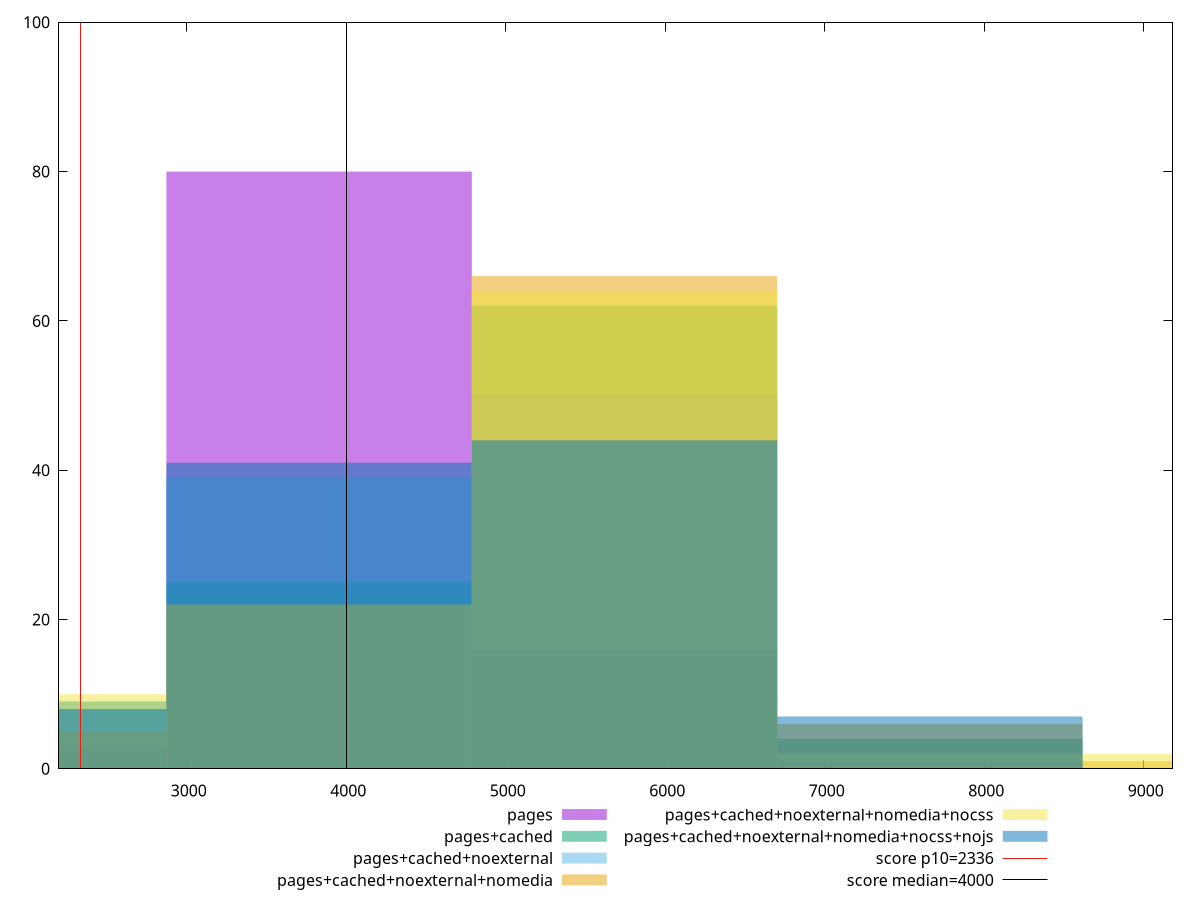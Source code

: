 reset

$pages <<EOF
5744.676054857316 16
3829.7840365715438 80
7659.5680731430875 1
1914.8920182857719 3
EOF

$pagesCached <<EOF
5744.676054857316 62
1914.8920182857719 9
3829.7840365715438 25
7659.5680731430875 4
EOF

$pagesCachedNoexternal <<EOF
5744.676054857316 50
3829.7840365715438 39
1914.8920182857719 9
7659.5680731430875 2
EOF

$pagesCachedNoexternalNomedia <<EOF
5744.676054857316 66
3829.7840365715438 22
7659.5680731430875 6
9574.46009142886 1
1914.8920182857719 5
EOF

$pagesCachedNoexternalNomediaNocss <<EOF
5744.676054857316 64
3829.7840365715438 22
1914.8920182857719 10
7659.5680731430875 2
9574.46009142886 2
EOF

$pagesCachedNoexternalNomediaNocssNojs <<EOF
5744.676054857316 44
3829.7840365715438 41
1914.8920182857719 8
7659.5680731430875 7
EOF

set key outside below
set boxwidth 1914.8920182857719
set xrange [2198.8225:9180.902999999998]
set yrange [0:100]
set trange [0:100]
set style fill transparent solid 0.5 noborder

set parametric
set terminal svg size 640, 540 enhanced background rgb 'white'
set output "reprap/first-meaningful-paint/comparison/histogram/all_raw.svg"

plot $pages title "pages" with boxes, \
     $pagesCached title "pages+cached" with boxes, \
     $pagesCachedNoexternal title "pages+cached+noexternal" with boxes, \
     $pagesCachedNoexternalNomedia title "pages+cached+noexternal+nomedia" with boxes, \
     $pagesCachedNoexternalNomediaNocss title "pages+cached+noexternal+nomedia+nocss" with boxes, \
     $pagesCachedNoexternalNomediaNocssNojs title "pages+cached+noexternal+nomedia+nocss+nojs" with boxes, \
     2336,t title "score p10=2336", \
     4000,t title "score median=4000"

reset
